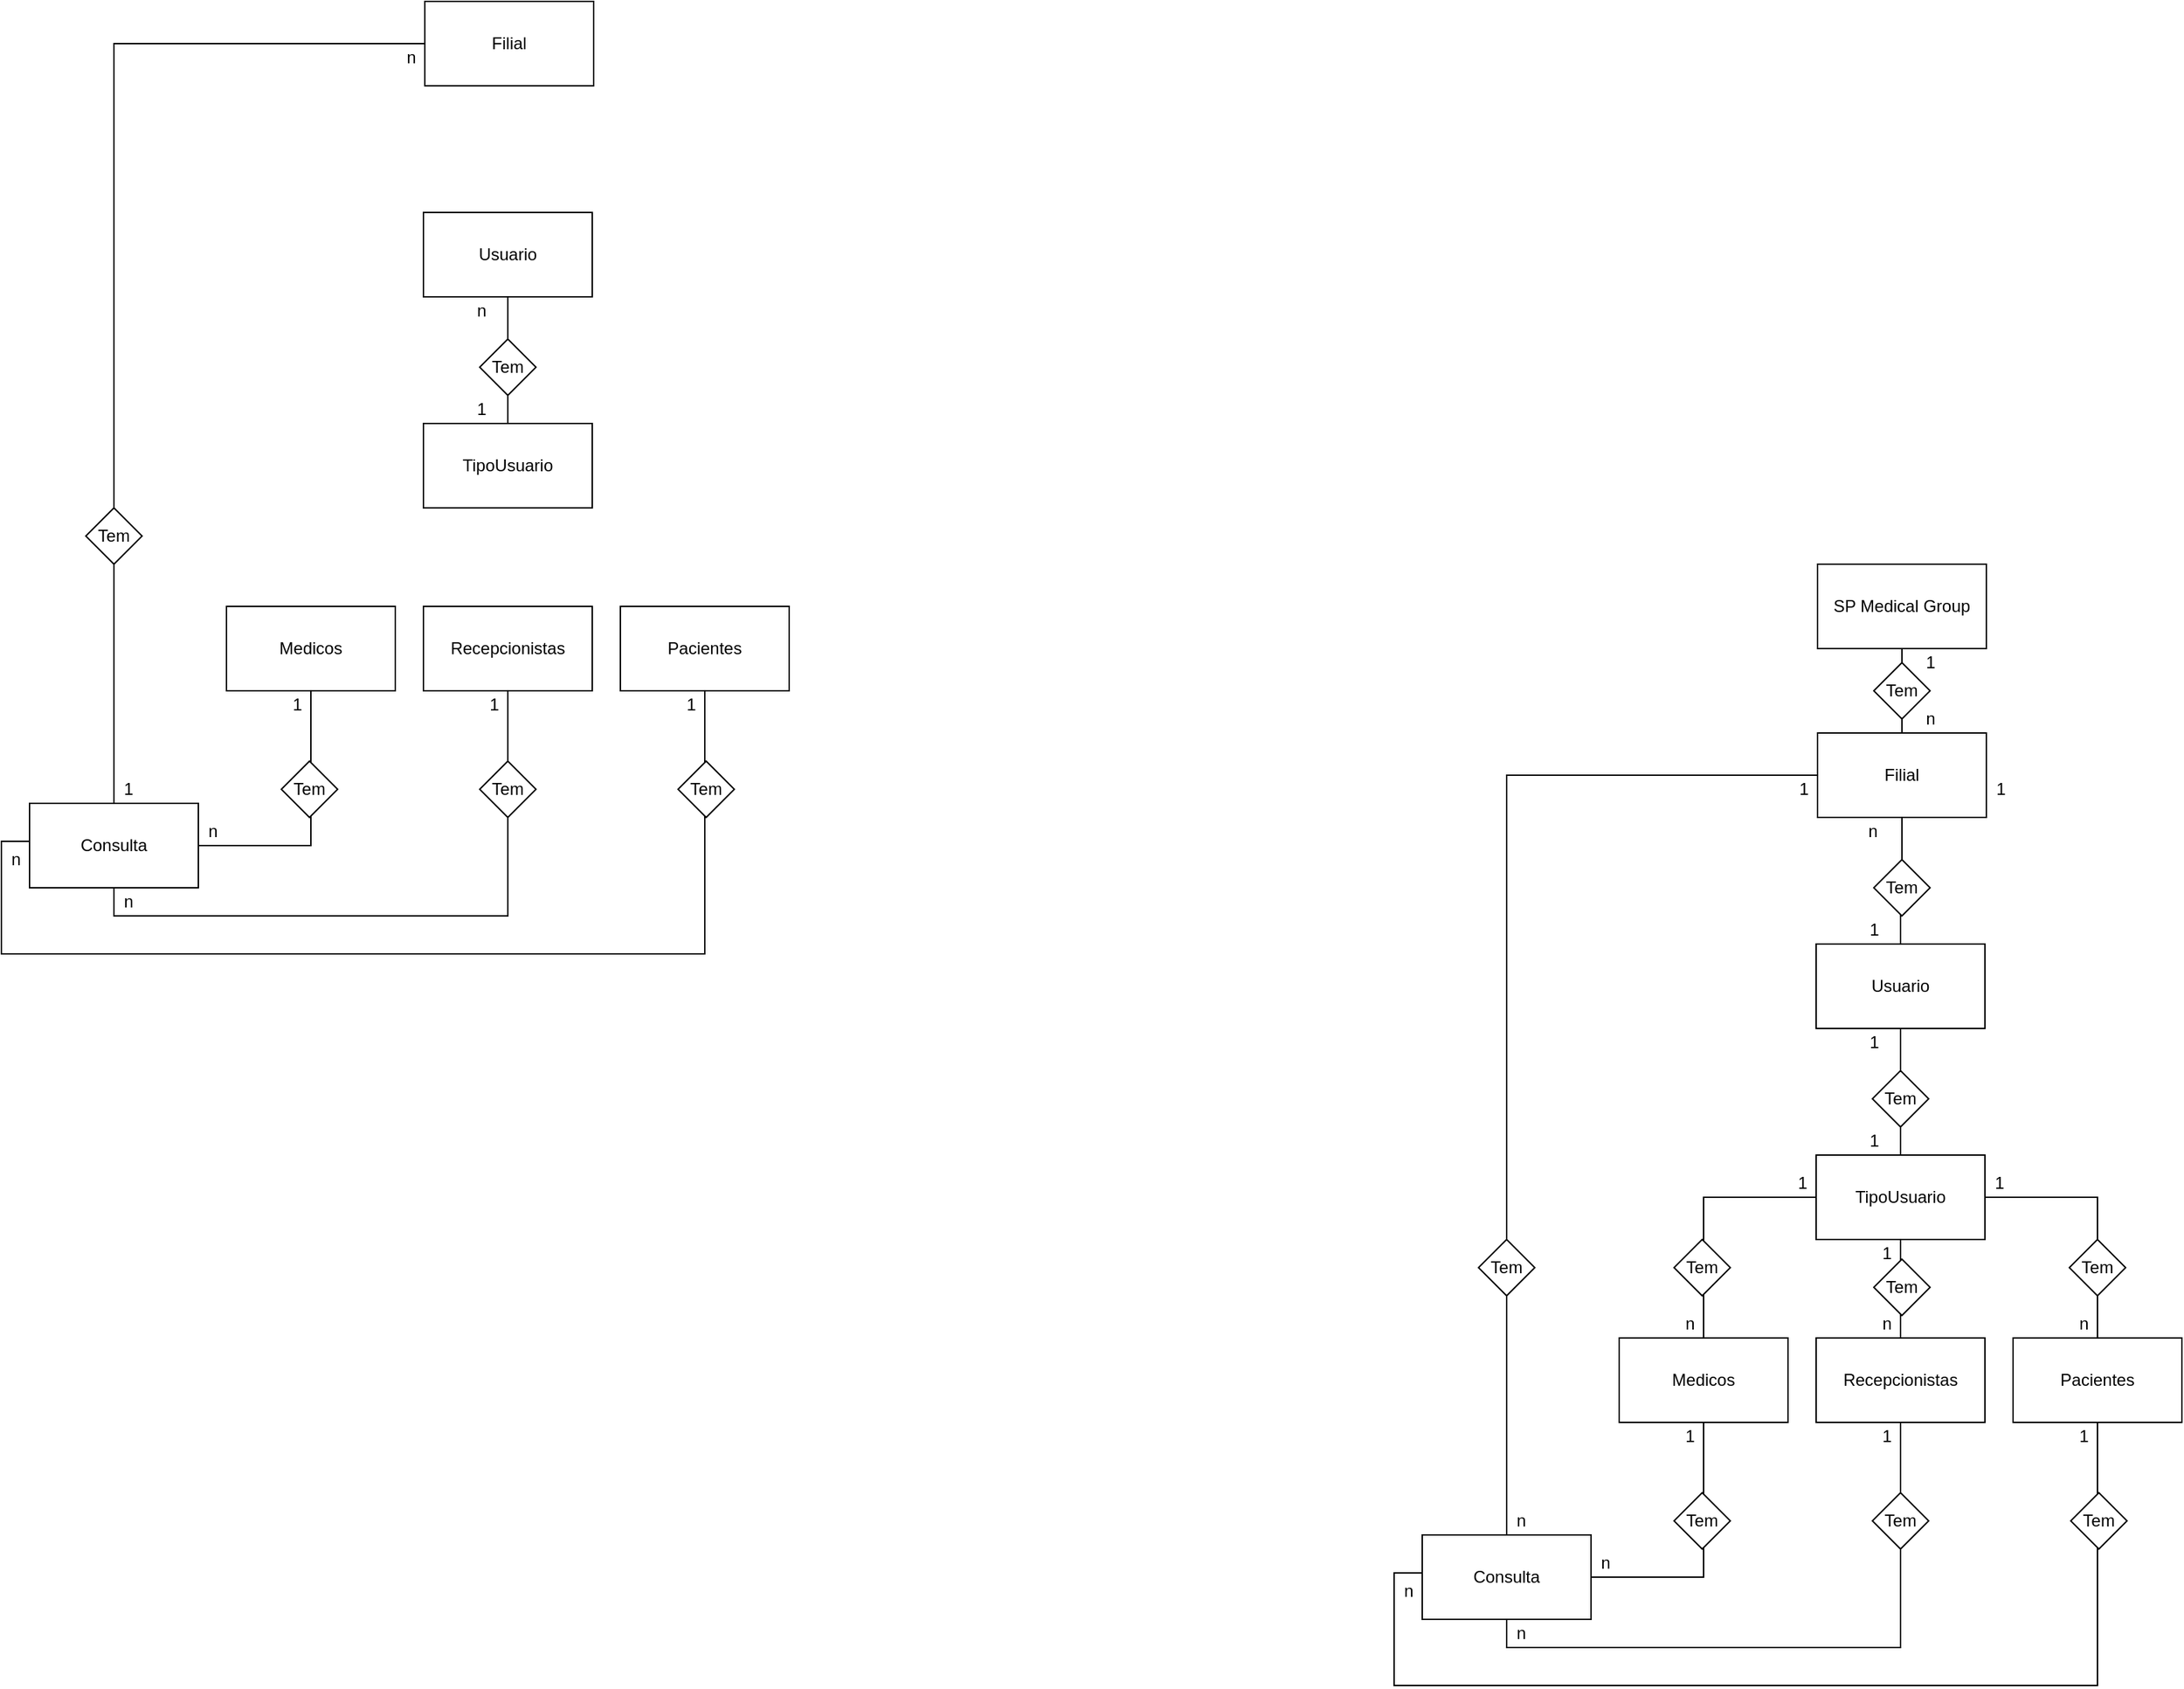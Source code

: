 <mxfile version="12.6.6" type="device"><diagram id="GS0zr1V3hAyss5tnAgma" name="Page-1"><mxGraphModel dx="1221" dy="587" grid="1" gridSize="10" guides="1" tooltips="1" connect="1" arrows="1" fold="1" page="1" pageScale="1" pageWidth="827" pageHeight="1169" math="0" shadow="0"><root><mxCell id="0"/><mxCell id="1" parent="0"/><mxCell id="MFD9GU1935oVp2OmHVqw-9" style="edgeStyle=orthogonalEdgeStyle;rounded=0;orthogonalLoop=1;jettySize=auto;html=1;entryX=0.5;entryY=0;entryDx=0;entryDy=0;endArrow=none;endFill=0;" edge="1" parent="1" source="MFD9GU1935oVp2OmHVqw-35" target="MFD9GU1935oVp2OmHVqw-8"><mxGeometry relative="1" as="geometry"/></mxCell><mxCell id="MFD9GU1935oVp2OmHVqw-2" value="Filial" style="rounded=0;whiteSpace=wrap;html=1;" vertex="1" parent="1"><mxGeometry x="361" y="160" width="120" height="60" as="geometry"/></mxCell><mxCell id="MFD9GU1935oVp2OmHVqw-83" style="edgeStyle=orthogonalEdgeStyle;rounded=0;orthogonalLoop=1;jettySize=auto;html=1;exitX=1;exitY=0.5;exitDx=0;exitDy=0;endArrow=none;endFill=0;" edge="1" parent="1" source="MFD9GU1935oVp2OmHVqw-8" target="MFD9GU1935oVp2OmHVqw-14"><mxGeometry relative="1" as="geometry"/></mxCell><mxCell id="MFD9GU1935oVp2OmHVqw-86" style="edgeStyle=orthogonalEdgeStyle;rounded=0;orthogonalLoop=1;jettySize=auto;html=1;endArrow=none;endFill=0;entryX=1.18;entryY=-0.21;entryDx=0;entryDy=0;entryPerimeter=0;" edge="1" parent="1" source="MFD9GU1935oVp2OmHVqw-8" target="MFD9GU1935oVp2OmHVqw-69"><mxGeometry relative="1" as="geometry"><mxPoint x="80" y="827" as="sourcePoint"/><mxPoint x="560" y="717" as="targetPoint"/><Array as="points"><mxPoint x="60" y="757"/><mxPoint x="60" y="837"/><mxPoint x="560" y="837"/><mxPoint x="560" y="646"/></Array></mxGeometry></mxCell><mxCell id="MFD9GU1935oVp2OmHVqw-8" value="Consulta" style="rounded=0;whiteSpace=wrap;html=1;" vertex="1" parent="1"><mxGeometry x="80" y="730" width="120" height="60" as="geometry"/></mxCell><mxCell id="MFD9GU1935oVp2OmHVqw-10" value="n" style="text;html=1;align=center;verticalAlign=middle;resizable=0;points=[];autosize=1;" vertex="1" parent="1"><mxGeometry x="341" y="190" width="20" height="20" as="geometry"/></mxCell><mxCell id="MFD9GU1935oVp2OmHVqw-11" value="1" style="text;html=1;align=center;verticalAlign=middle;resizable=0;points=[];autosize=1;" vertex="1" parent="1"><mxGeometry x="140" y="710" width="20" height="20" as="geometry"/></mxCell><mxCell id="MFD9GU1935oVp2OmHVqw-14" value="Medicos" style="rounded=0;whiteSpace=wrap;html=1;" vertex="1" parent="1"><mxGeometry x="220" y="590" width="120" height="60" as="geometry"/></mxCell><mxCell id="MFD9GU1935oVp2OmHVqw-16" value="1" style="text;html=1;align=center;verticalAlign=middle;resizable=0;points=[];autosize=1;" vertex="1" parent="1"><mxGeometry x="391" y="440" width="20" height="20" as="geometry"/></mxCell><mxCell id="MFD9GU1935oVp2OmHVqw-84" style="edgeStyle=orthogonalEdgeStyle;rounded=0;orthogonalLoop=1;jettySize=auto;html=1;exitX=0.5;exitY=1;exitDx=0;exitDy=0;entryX=0.5;entryY=1;entryDx=0;entryDy=0;endArrow=none;endFill=0;" edge="1" parent="1" source="MFD9GU1935oVp2OmHVqw-19" target="MFD9GU1935oVp2OmHVqw-8"><mxGeometry relative="1" as="geometry"/></mxCell><mxCell id="MFD9GU1935oVp2OmHVqw-19" value="Recepcionistas" style="rounded=0;whiteSpace=wrap;html=1;" vertex="1" parent="1"><mxGeometry x="360" y="590" width="120" height="60" as="geometry"/></mxCell><mxCell id="MFD9GU1935oVp2OmHVqw-22" value="Pacientes" style="rounded=0;whiteSpace=wrap;html=1;" vertex="1" parent="1"><mxGeometry x="500" y="590" width="120" height="60" as="geometry"/></mxCell><mxCell id="MFD9GU1935oVp2OmHVqw-35" value="Tem" style="rhombus;whiteSpace=wrap;html=1;" vertex="1" parent="1"><mxGeometry x="120" y="520" width="40" height="40" as="geometry"/></mxCell><mxCell id="MFD9GU1935oVp2OmHVqw-40" style="edgeStyle=orthogonalEdgeStyle;rounded=0;orthogonalLoop=1;jettySize=auto;html=1;entryX=0.5;entryY=0;entryDx=0;entryDy=0;endArrow=none;endFill=0;" edge="1" parent="1" source="MFD9GU1935oVp2OmHVqw-2" target="MFD9GU1935oVp2OmHVqw-35"><mxGeometry relative="1" as="geometry"><mxPoint x="360" y="390" as="sourcePoint"/><mxPoint x="140" y="660" as="targetPoint"/></mxGeometry></mxCell><mxCell id="MFD9GU1935oVp2OmHVqw-66" value="1" style="text;html=1;align=center;verticalAlign=middle;resizable=0;points=[];autosize=1;" vertex="1" parent="1"><mxGeometry x="260" y="650" width="20" height="20" as="geometry"/></mxCell><mxCell id="MFD9GU1935oVp2OmHVqw-67" value="1" style="text;html=1;align=center;verticalAlign=middle;resizable=0;points=[];autosize=1;" vertex="1" parent="1"><mxGeometry x="400" y="650" width="20" height="20" as="geometry"/></mxCell><mxCell id="MFD9GU1935oVp2OmHVqw-69" value="1" style="text;html=1;align=center;verticalAlign=middle;resizable=0;points=[];autosize=1;" vertex="1" parent="1"><mxGeometry x="540" y="650" width="20" height="20" as="geometry"/></mxCell><mxCell id="MFD9GU1935oVp2OmHVqw-70" value="n" style="text;html=1;align=center;verticalAlign=middle;resizable=0;points=[];autosize=1;" vertex="1" parent="1"><mxGeometry x="200" y="740" width="20" height="20" as="geometry"/></mxCell><mxCell id="MFD9GU1935oVp2OmHVqw-85" value="n" style="text;html=1;align=center;verticalAlign=middle;resizable=0;points=[];autosize=1;" vertex="1" parent="1"><mxGeometry x="140" y="790" width="20" height="20" as="geometry"/></mxCell><mxCell id="MFD9GU1935oVp2OmHVqw-87" value="Tem" style="rhombus;whiteSpace=wrap;html=1;" vertex="1" parent="1"><mxGeometry x="400" y="700" width="40" height="40" as="geometry"/></mxCell><mxCell id="MFD9GU1935oVp2OmHVqw-90" value="Tem" style="rhombus;whiteSpace=wrap;html=1;" vertex="1" parent="1"><mxGeometry x="541" y="700" width="40" height="40" as="geometry"/></mxCell><mxCell id="MFD9GU1935oVp2OmHVqw-91" value="Tem" style="rhombus;whiteSpace=wrap;html=1;" vertex="1" parent="1"><mxGeometry x="259" y="700" width="40" height="40" as="geometry"/></mxCell><mxCell id="MFD9GU1935oVp2OmHVqw-93" value="n" style="text;html=1;align=center;verticalAlign=middle;resizable=0;points=[];autosize=1;" vertex="1" parent="1"><mxGeometry x="60" y="760" width="20" height="20" as="geometry"/></mxCell><mxCell id="MFD9GU1935oVp2OmHVqw-96" value="TipoUsuario" style="rounded=0;whiteSpace=wrap;html=1;" vertex="1" parent="1"><mxGeometry x="360" y="460" width="120" height="60" as="geometry"/></mxCell><mxCell id="MFD9GU1935oVp2OmHVqw-116" style="edgeStyle=orthogonalEdgeStyle;rounded=0;orthogonalLoop=1;jettySize=auto;html=1;exitX=0.5;exitY=1;exitDx=0;exitDy=0;entryX=0.5;entryY=0;entryDx=0;entryDy=0;endArrow=none;endFill=0;" edge="1" parent="1" source="MFD9GU1935oVp2OmHVqw-114" target="MFD9GU1935oVp2OmHVqw-96"><mxGeometry relative="1" as="geometry"/></mxCell><mxCell id="MFD9GU1935oVp2OmHVqw-114" value="Usuario" style="rounded=0;whiteSpace=wrap;html=1;" vertex="1" parent="1"><mxGeometry x="360" y="310" width="120" height="60" as="geometry"/></mxCell><mxCell id="MFD9GU1935oVp2OmHVqw-117" value="Tem" style="rhombus;whiteSpace=wrap;html=1;" vertex="1" parent="1"><mxGeometry x="400" y="400" width="40" height="40" as="geometry"/></mxCell><mxCell id="MFD9GU1935oVp2OmHVqw-118" value="n" style="text;html=1;align=center;verticalAlign=middle;resizable=0;points=[];autosize=1;" vertex="1" parent="1"><mxGeometry x="391" y="370" width="20" height="20" as="geometry"/></mxCell><mxCell id="MFD9GU1935oVp2OmHVqw-120" style="edgeStyle=orthogonalEdgeStyle;rounded=0;orthogonalLoop=1;jettySize=auto;html=1;entryX=0.5;entryY=0;entryDx=0;entryDy=0;endArrow=none;endFill=0;" edge="1" parent="1" source="MFD9GU1935oVp2OmHVqw-142" target="MFD9GU1935oVp2OmHVqw-129"><mxGeometry relative="1" as="geometry"/></mxCell><mxCell id="MFD9GU1935oVp2OmHVqw-121" style="edgeStyle=orthogonalEdgeStyle;rounded=0;orthogonalLoop=1;jettySize=auto;html=1;exitX=0.5;exitY=1;exitDx=0;exitDy=0;entryX=0.5;entryY=0;entryDx=0;entryDy=0;endArrow=none;endFill=0;" edge="1" parent="1" source="MFD9GU1935oVp2OmHVqw-122" target="MFD9GU1935oVp2OmHVqw-167"><mxGeometry relative="1" as="geometry"/></mxCell><mxCell id="MFD9GU1935oVp2OmHVqw-122" value="Filial" style="rounded=0;whiteSpace=wrap;html=1;" vertex="1" parent="1"><mxGeometry x="1351" y="680" width="120" height="60" as="geometry"/></mxCell><mxCell id="MFD9GU1935oVp2OmHVqw-123" style="edgeStyle=orthogonalEdgeStyle;rounded=0;orthogonalLoop=1;jettySize=auto;html=1;exitX=0.5;exitY=1;exitDx=0;exitDy=0;entryX=0.5;entryY=0;entryDx=0;entryDy=0;endArrow=none;endFill=0;" edge="1" parent="1" source="MFD9GU1935oVp2OmHVqw-140" target="MFD9GU1935oVp2OmHVqw-122"><mxGeometry relative="1" as="geometry"/></mxCell><mxCell id="MFD9GU1935oVp2OmHVqw-124" value="SP Medical Group" style="rounded=0;whiteSpace=wrap;html=1;" vertex="1" parent="1"><mxGeometry x="1351" y="560" width="120" height="60" as="geometry"/></mxCell><mxCell id="MFD9GU1935oVp2OmHVqw-125" value="1" style="text;html=1;align=center;verticalAlign=middle;resizable=0;points=[];autosize=1;" vertex="1" parent="1"><mxGeometry x="1421" y="620" width="20" height="20" as="geometry"/></mxCell><mxCell id="MFD9GU1935oVp2OmHVqw-126" value="n" style="text;html=1;align=center;verticalAlign=middle;resizable=0;points=[];autosize=1;" vertex="1" parent="1"><mxGeometry x="1421" y="660" width="20" height="20" as="geometry"/></mxCell><mxCell id="MFD9GU1935oVp2OmHVqw-127" style="edgeStyle=orthogonalEdgeStyle;rounded=0;orthogonalLoop=1;jettySize=auto;html=1;exitX=1;exitY=0.5;exitDx=0;exitDy=0;endArrow=none;endFill=0;" edge="1" parent="1" source="MFD9GU1935oVp2OmHVqw-129" target="MFD9GU1935oVp2OmHVqw-132"><mxGeometry relative="1" as="geometry"/></mxCell><mxCell id="MFD9GU1935oVp2OmHVqw-128" style="edgeStyle=orthogonalEdgeStyle;rounded=0;orthogonalLoop=1;jettySize=auto;html=1;endArrow=none;endFill=0;entryX=1.18;entryY=-0.21;entryDx=0;entryDy=0;entryPerimeter=0;" edge="1" parent="1" source="MFD9GU1935oVp2OmHVqw-129" target="MFD9GU1935oVp2OmHVqw-146"><mxGeometry relative="1" as="geometry"><mxPoint x="1070" y="1347" as="sourcePoint"/><mxPoint x="1550" y="1237" as="targetPoint"/><Array as="points"><mxPoint x="1050" y="1277"/><mxPoint x="1050" y="1357"/><mxPoint x="1550" y="1357"/><mxPoint x="1550" y="1166"/></Array></mxGeometry></mxCell><mxCell id="MFD9GU1935oVp2OmHVqw-129" value="Consulta" style="rounded=0;whiteSpace=wrap;html=1;" vertex="1" parent="1"><mxGeometry x="1070" y="1250" width="120" height="60" as="geometry"/></mxCell><mxCell id="MFD9GU1935oVp2OmHVqw-130" value="1" style="text;html=1;align=center;verticalAlign=middle;resizable=0;points=[];autosize=1;" vertex="1" parent="1"><mxGeometry x="1331" y="710" width="20" height="20" as="geometry"/></mxCell><mxCell id="MFD9GU1935oVp2OmHVqw-131" value="n" style="text;html=1;align=center;verticalAlign=middle;resizable=0;points=[];autosize=1;" vertex="1" parent="1"><mxGeometry x="1130" y="1230" width="20" height="20" as="geometry"/></mxCell><mxCell id="MFD9GU1935oVp2OmHVqw-132" value="Medicos" style="rounded=0;whiteSpace=wrap;html=1;" vertex="1" parent="1"><mxGeometry x="1210" y="1110" width="120" height="60" as="geometry"/></mxCell><mxCell id="MFD9GU1935oVp2OmHVqw-133" value="1" style="text;html=1;align=center;verticalAlign=middle;resizable=0;points=[];autosize=1;" vertex="1" parent="1"><mxGeometry x="1381" y="960" width="20" height="20" as="geometry"/></mxCell><mxCell id="MFD9GU1935oVp2OmHVqw-134" value="n" style="text;html=1;align=center;verticalAlign=middle;resizable=0;points=[];autosize=1;" vertex="1" parent="1"><mxGeometry x="1250" y="1090" width="20" height="20" as="geometry"/></mxCell><mxCell id="MFD9GU1935oVp2OmHVqw-135" style="edgeStyle=orthogonalEdgeStyle;rounded=0;orthogonalLoop=1;jettySize=auto;html=1;exitX=0.5;exitY=1;exitDx=0;exitDy=0;entryX=0.5;entryY=1;entryDx=0;entryDy=0;endArrow=none;endFill=0;" edge="1" parent="1" source="MFD9GU1935oVp2OmHVqw-136" target="MFD9GU1935oVp2OmHVqw-129"><mxGeometry relative="1" as="geometry"/></mxCell><mxCell id="MFD9GU1935oVp2OmHVqw-136" value="Recepcionistas" style="rounded=0;whiteSpace=wrap;html=1;" vertex="1" parent="1"><mxGeometry x="1350" y="1110" width="120" height="60" as="geometry"/></mxCell><mxCell id="MFD9GU1935oVp2OmHVqw-137" value="n" style="text;html=1;align=center;verticalAlign=middle;resizable=0;points=[];autosize=1;" vertex="1" parent="1"><mxGeometry x="1390" y="1090" width="20" height="20" as="geometry"/></mxCell><mxCell id="MFD9GU1935oVp2OmHVqw-138" value="Pacientes" style="rounded=0;whiteSpace=wrap;html=1;" vertex="1" parent="1"><mxGeometry x="1490" y="1110" width="120" height="60" as="geometry"/></mxCell><mxCell id="MFD9GU1935oVp2OmHVqw-139" value="n" style="text;html=1;align=center;verticalAlign=middle;resizable=0;points=[];autosize=1;" vertex="1" parent="1"><mxGeometry x="1530" y="1090" width="20" height="20" as="geometry"/></mxCell><mxCell id="MFD9GU1935oVp2OmHVqw-140" value="Tem" style="rhombus;whiteSpace=wrap;html=1;" vertex="1" parent="1"><mxGeometry x="1391" y="630" width="40" height="40" as="geometry"/></mxCell><mxCell id="MFD9GU1935oVp2OmHVqw-141" style="edgeStyle=orthogonalEdgeStyle;rounded=0;orthogonalLoop=1;jettySize=auto;html=1;exitX=0.5;exitY=1;exitDx=0;exitDy=0;entryX=0.5;entryY=0;entryDx=0;entryDy=0;endArrow=none;endFill=0;" edge="1" parent="1" source="MFD9GU1935oVp2OmHVqw-124" target="MFD9GU1935oVp2OmHVqw-140"><mxGeometry relative="1" as="geometry"><mxPoint x="1411" y="630" as="sourcePoint"/><mxPoint x="1411" y="680" as="targetPoint"/></mxGeometry></mxCell><mxCell id="MFD9GU1935oVp2OmHVqw-142" value="Tem" style="rhombus;whiteSpace=wrap;html=1;" vertex="1" parent="1"><mxGeometry x="1110" y="1040" width="40" height="40" as="geometry"/></mxCell><mxCell id="MFD9GU1935oVp2OmHVqw-143" style="edgeStyle=orthogonalEdgeStyle;rounded=0;orthogonalLoop=1;jettySize=auto;html=1;entryX=0.5;entryY=0;entryDx=0;entryDy=0;endArrow=none;endFill=0;" edge="1" parent="1" source="MFD9GU1935oVp2OmHVqw-122" target="MFD9GU1935oVp2OmHVqw-142"><mxGeometry relative="1" as="geometry"><mxPoint x="1350" y="910" as="sourcePoint"/><mxPoint x="1130" y="1180" as="targetPoint"/></mxGeometry></mxCell><mxCell id="MFD9GU1935oVp2OmHVqw-144" value="1" style="text;html=1;align=center;verticalAlign=middle;resizable=0;points=[];autosize=1;" vertex="1" parent="1"><mxGeometry x="1250" y="1170" width="20" height="20" as="geometry"/></mxCell><mxCell id="MFD9GU1935oVp2OmHVqw-145" value="1" style="text;html=1;align=center;verticalAlign=middle;resizable=0;points=[];autosize=1;" vertex="1" parent="1"><mxGeometry x="1390" y="1170" width="20" height="20" as="geometry"/></mxCell><mxCell id="MFD9GU1935oVp2OmHVqw-146" value="1" style="text;html=1;align=center;verticalAlign=middle;resizable=0;points=[];autosize=1;" vertex="1" parent="1"><mxGeometry x="1530" y="1170" width="20" height="20" as="geometry"/></mxCell><mxCell id="MFD9GU1935oVp2OmHVqw-147" value="n" style="text;html=1;align=center;verticalAlign=middle;resizable=0;points=[];autosize=1;" vertex="1" parent="1"><mxGeometry x="1190" y="1260" width="20" height="20" as="geometry"/></mxCell><mxCell id="MFD9GU1935oVp2OmHVqw-148" value="n" style="text;html=1;align=center;verticalAlign=middle;resizable=0;points=[];autosize=1;" vertex="1" parent="1"><mxGeometry x="1130" y="1310" width="20" height="20" as="geometry"/></mxCell><mxCell id="MFD9GU1935oVp2OmHVqw-149" value="Tem" style="rhombus;whiteSpace=wrap;html=1;" vertex="1" parent="1"><mxGeometry x="1390" y="1220" width="40" height="40" as="geometry"/></mxCell><mxCell id="MFD9GU1935oVp2OmHVqw-150" value="Tem" style="rhombus;whiteSpace=wrap;html=1;" vertex="1" parent="1"><mxGeometry x="1531" y="1220" width="40" height="40" as="geometry"/></mxCell><mxCell id="MFD9GU1935oVp2OmHVqw-151" value="Tem" style="rhombus;whiteSpace=wrap;html=1;" vertex="1" parent="1"><mxGeometry x="1249" y="1220" width="40" height="40" as="geometry"/></mxCell><mxCell id="MFD9GU1935oVp2OmHVqw-152" value="1" style="text;html=1;align=center;verticalAlign=middle;resizable=0;points=[];autosize=1;" vertex="1" parent="1"><mxGeometry x="1471" y="710" width="20" height="20" as="geometry"/></mxCell><mxCell id="MFD9GU1935oVp2OmHVqw-153" value="n" style="text;html=1;align=center;verticalAlign=middle;resizable=0;points=[];autosize=1;" vertex="1" parent="1"><mxGeometry x="1050" y="1280" width="20" height="20" as="geometry"/></mxCell><mxCell id="MFD9GU1935oVp2OmHVqw-154" style="edgeStyle=orthogonalEdgeStyle;rounded=0;orthogonalLoop=1;jettySize=auto;html=1;exitX=0;exitY=0.5;exitDx=0;exitDy=0;endArrow=none;endFill=0;" edge="1" parent="1" source="MFD9GU1935oVp2OmHVqw-157" target="MFD9GU1935oVp2OmHVqw-132"><mxGeometry relative="1" as="geometry"/></mxCell><mxCell id="MFD9GU1935oVp2OmHVqw-155" style="edgeStyle=orthogonalEdgeStyle;rounded=0;orthogonalLoop=1;jettySize=auto;html=1;exitX=1;exitY=0.5;exitDx=0;exitDy=0;endArrow=none;endFill=0;" edge="1" parent="1" source="MFD9GU1935oVp2OmHVqw-157" target="MFD9GU1935oVp2OmHVqw-138"><mxGeometry relative="1" as="geometry"/></mxCell><mxCell id="MFD9GU1935oVp2OmHVqw-156" style="edgeStyle=orthogonalEdgeStyle;rounded=0;orthogonalLoop=1;jettySize=auto;html=1;exitX=0.5;exitY=1;exitDx=0;exitDy=0;endArrow=none;endFill=0;" edge="1" parent="1" source="MFD9GU1935oVp2OmHVqw-157" target="MFD9GU1935oVp2OmHVqw-136"><mxGeometry relative="1" as="geometry"/></mxCell><mxCell id="MFD9GU1935oVp2OmHVqw-157" value="TipoUsuario" style="rounded=0;whiteSpace=wrap;html=1;" vertex="1" parent="1"><mxGeometry x="1350" y="980" width="120" height="60" as="geometry"/></mxCell><mxCell id="MFD9GU1935oVp2OmHVqw-158" value="1" style="text;html=1;align=center;verticalAlign=middle;resizable=0;points=[];autosize=1;" vertex="1" parent="1"><mxGeometry x="1330" y="990" width="20" height="20" as="geometry"/></mxCell><mxCell id="MFD9GU1935oVp2OmHVqw-159" value="1" style="text;html=1;align=center;verticalAlign=middle;resizable=0;points=[];autosize=1;" vertex="1" parent="1"><mxGeometry x="1390" y="1040" width="20" height="20" as="geometry"/></mxCell><mxCell id="MFD9GU1935oVp2OmHVqw-160" value="1" style="text;html=1;align=center;verticalAlign=middle;resizable=0;points=[];autosize=1;" vertex="1" parent="1"><mxGeometry x="1470" y="990" width="20" height="20" as="geometry"/></mxCell><mxCell id="MFD9GU1935oVp2OmHVqw-161" value="n" style="text;html=1;align=center;verticalAlign=middle;resizable=0;points=[];autosize=1;" vertex="1" parent="1"><mxGeometry x="1380" y="740" width="20" height="20" as="geometry"/></mxCell><mxCell id="MFD9GU1935oVp2OmHVqw-162" value="Tem" style="rhombus;whiteSpace=wrap;html=1;" vertex="1" parent="1"><mxGeometry x="1391" y="770" width="40" height="40" as="geometry"/></mxCell><mxCell id="MFD9GU1935oVp2OmHVqw-163" value="Tem" style="rhombus;whiteSpace=wrap;html=1;" vertex="1" parent="1"><mxGeometry x="1249" y="1040" width="40" height="40" as="geometry"/></mxCell><mxCell id="MFD9GU1935oVp2OmHVqw-164" value="Tem" style="rhombus;whiteSpace=wrap;html=1;" vertex="1" parent="1"><mxGeometry x="1530" y="1040" width="40" height="40" as="geometry"/></mxCell><mxCell id="MFD9GU1935oVp2OmHVqw-165" value="Tem" style="rhombus;whiteSpace=wrap;html=1;" vertex="1" parent="1"><mxGeometry x="1391" y="1054" width="40" height="40" as="geometry"/></mxCell><mxCell id="MFD9GU1935oVp2OmHVqw-166" style="edgeStyle=orthogonalEdgeStyle;rounded=0;orthogonalLoop=1;jettySize=auto;html=1;exitX=0.5;exitY=1;exitDx=0;exitDy=0;entryX=0.5;entryY=0;entryDx=0;entryDy=0;endArrow=none;endFill=0;" edge="1" parent="1" source="MFD9GU1935oVp2OmHVqw-167" target="MFD9GU1935oVp2OmHVqw-157"><mxGeometry relative="1" as="geometry"/></mxCell><mxCell id="MFD9GU1935oVp2OmHVqw-167" value="Usuario" style="rounded=0;whiteSpace=wrap;html=1;" vertex="1" parent="1"><mxGeometry x="1350" y="830" width="120" height="60" as="geometry"/></mxCell><mxCell id="MFD9GU1935oVp2OmHVqw-168" value="Tem" style="rhombus;whiteSpace=wrap;html=1;" vertex="1" parent="1"><mxGeometry x="1390" y="920" width="40" height="40" as="geometry"/></mxCell><mxCell id="MFD9GU1935oVp2OmHVqw-169" value="1" style="text;html=1;align=center;verticalAlign=middle;resizable=0;points=[];autosize=1;" vertex="1" parent="1"><mxGeometry x="1381" y="890" width="20" height="20" as="geometry"/></mxCell><mxCell id="MFD9GU1935oVp2OmHVqw-170" value="1" style="text;html=1;align=center;verticalAlign=middle;resizable=0;points=[];autosize=1;" vertex="1" parent="1"><mxGeometry x="1381" y="810" width="20" height="20" as="geometry"/></mxCell></root></mxGraphModel></diagram></mxfile>